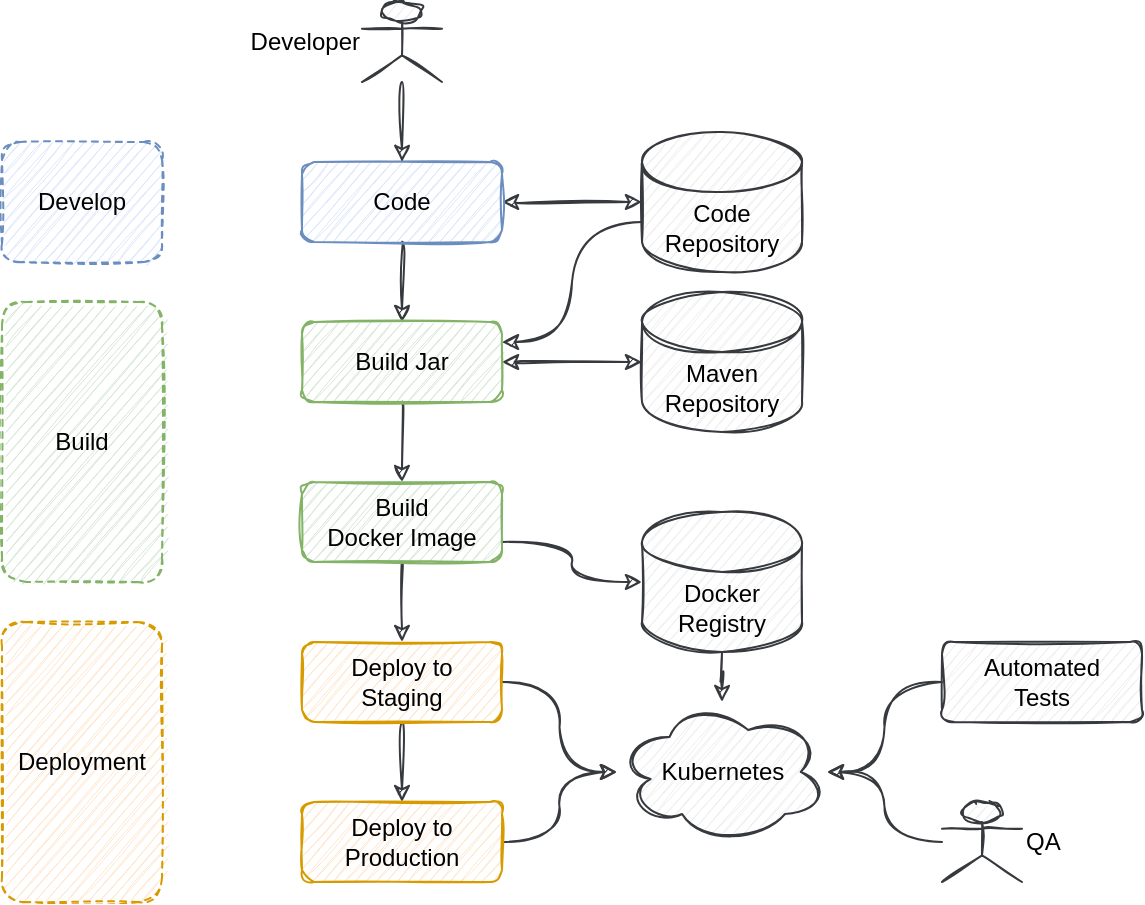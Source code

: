<mxfile version="16.5.1" type="device" pages="2"><diagram id="Qsx5HdHZqWXMl5McyMQA" name="Basic Stages"><mxGraphModel dx="868" dy="561" grid="1" gridSize="10" guides="1" tooltips="1" connect="1" arrows="1" fold="1" page="1" pageScale="1" pageWidth="1169" pageHeight="827" math="0" shadow="0"><root><mxCell id="0"/><mxCell id="1" parent="0"/><mxCell id="dlfMGnX0aPC4YQpiv-jl-47" style="edgeStyle=orthogonalEdgeStyle;curved=1;sketch=1;orthogonalLoop=1;jettySize=auto;html=1;exitX=0;exitY=0;exitDx=0;exitDy=45;exitPerimeter=0;entryX=1;entryY=0.25;entryDx=0;entryDy=0;startArrow=none;startFill=0;endArrow=classic;endFill=1;fillColor=#eeeeee;strokeColor=#36393d;" edge="1" parent="1" source="yF5XDMQvHoMllzkdj7vT-1" target="yF5XDMQvHoMllzkdj7vT-5"><mxGeometry relative="1" as="geometry"/></mxCell><mxCell id="yF5XDMQvHoMllzkdj7vT-1" value="Code&lt;br&gt;Repository" style="shape=cylinder3;whiteSpace=wrap;html=1;boundedLbl=1;backgroundOutline=1;size=15;sketch=1;fillColor=#eeeeee;strokeColor=#36393d;" parent="1" vertex="1"><mxGeometry x="600" y="145" width="80" height="70" as="geometry"/></mxCell><mxCell id="yF5XDMQvHoMllzkdj7vT-2" value="Maven&lt;br&gt;Repository" style="shape=cylinder3;whiteSpace=wrap;html=1;boundedLbl=1;backgroundOutline=1;size=15;sketch=1;fillColor=#eeeeee;strokeColor=#36393d;" parent="1" vertex="1"><mxGeometry x="600" y="225" width="80" height="70" as="geometry"/></mxCell><mxCell id="dlfMGnX0aPC4YQpiv-jl-41" style="edgeStyle=orthogonalEdgeStyle;curved=1;sketch=1;orthogonalLoop=1;jettySize=auto;html=1;startArrow=none;startFill=0;endArrow=classic;endFill=1;fillColor=#eeeeee;strokeColor=#36393d;" edge="1" parent="1" source="yF5XDMQvHoMllzkdj7vT-3" target="yF5XDMQvHoMllzkdj7vT-8"><mxGeometry relative="1" as="geometry"/></mxCell><mxCell id="yF5XDMQvHoMllzkdj7vT-3" value="Docker&lt;br&gt;Registry" style="shape=cylinder3;whiteSpace=wrap;html=1;boundedLbl=1;backgroundOutline=1;size=15;sketch=1;fillColor=#eeeeee;strokeColor=#36393d;" parent="1" vertex="1"><mxGeometry x="600" y="335" width="80" height="70" as="geometry"/></mxCell><mxCell id="dlfMGnX0aPC4YQpiv-jl-48" style="edgeStyle=orthogonalEdgeStyle;curved=1;sketch=1;orthogonalLoop=1;jettySize=auto;html=1;exitX=1;exitY=0.5;exitDx=0;exitDy=0;entryX=0;entryY=0.5;entryDx=0;entryDy=0;entryPerimeter=0;startArrow=classic;startFill=1;endArrow=classic;endFill=1;fillColor=#eeeeee;strokeColor=#36393d;" edge="1" parent="1" source="yF5XDMQvHoMllzkdj7vT-4" target="yF5XDMQvHoMllzkdj7vT-1"><mxGeometry relative="1" as="geometry"/></mxCell><mxCell id="gLwR8OvMkV5YpBCZarYX-2" style="edgeStyle=orthogonalEdgeStyle;curved=1;sketch=1;orthogonalLoop=1;jettySize=auto;html=1;entryX=0.5;entryY=0;entryDx=0;entryDy=0;startArrow=none;startFill=0;endArrow=classic;endFill=1;fillColor=#eeeeee;strokeColor=#36393d;" edge="1" parent="1" source="yF5XDMQvHoMllzkdj7vT-4" target="yF5XDMQvHoMllzkdj7vT-5"><mxGeometry relative="1" as="geometry"/></mxCell><mxCell id="yF5XDMQvHoMllzkdj7vT-4" value="Code" style="rounded=1;whiteSpace=wrap;html=1;sketch=1;fillColor=#dae8fc;strokeColor=#6c8ebf;" parent="1" vertex="1"><mxGeometry x="430" y="160" width="100" height="40" as="geometry"/></mxCell><mxCell id="dlfMGnX0aPC4YQpiv-jl-49" style="edgeStyle=orthogonalEdgeStyle;curved=1;sketch=1;orthogonalLoop=1;jettySize=auto;html=1;exitX=1;exitY=0.5;exitDx=0;exitDy=0;entryX=0;entryY=0.5;entryDx=0;entryDy=0;entryPerimeter=0;startArrow=classic;startFill=1;endArrow=classic;endFill=1;fillColor=#eeeeee;strokeColor=#36393d;" edge="1" parent="1" source="yF5XDMQvHoMllzkdj7vT-5" target="yF5XDMQvHoMllzkdj7vT-2"><mxGeometry relative="1" as="geometry"/></mxCell><mxCell id="gLwR8OvMkV5YpBCZarYX-3" style="edgeStyle=orthogonalEdgeStyle;curved=1;sketch=1;orthogonalLoop=1;jettySize=auto;html=1;entryX=0.5;entryY=0;entryDx=0;entryDy=0;startArrow=none;startFill=0;endArrow=classic;endFill=1;fillColor=#eeeeee;strokeColor=#36393d;" edge="1" parent="1" source="yF5XDMQvHoMllzkdj7vT-5" target="yF5XDMQvHoMllzkdj7vT-6"><mxGeometry relative="1" as="geometry"/></mxCell><mxCell id="yF5XDMQvHoMllzkdj7vT-5" value="Build Jar" style="rounded=1;whiteSpace=wrap;html=1;sketch=1;fillColor=#d5e8d4;strokeColor=#82b366;" parent="1" vertex="1"><mxGeometry x="430" y="240" width="100" height="40" as="geometry"/></mxCell><mxCell id="dlfMGnX0aPC4YQpiv-jl-42" style="edgeStyle=orthogonalEdgeStyle;curved=1;sketch=1;orthogonalLoop=1;jettySize=auto;html=1;exitX=1;exitY=0.75;exitDx=0;exitDy=0;startArrow=none;startFill=0;endArrow=classic;endFill=1;fillColor=#eeeeee;strokeColor=#36393d;" edge="1" parent="1" source="yF5XDMQvHoMllzkdj7vT-6" target="yF5XDMQvHoMllzkdj7vT-3"><mxGeometry relative="1" as="geometry"/></mxCell><mxCell id="gLwR8OvMkV5YpBCZarYX-4" style="edgeStyle=orthogonalEdgeStyle;curved=1;sketch=1;orthogonalLoop=1;jettySize=auto;html=1;entryX=0.5;entryY=0;entryDx=0;entryDy=0;startArrow=none;startFill=0;endArrow=classic;endFill=1;fillColor=#eeeeee;strokeColor=#36393d;" edge="1" parent="1" source="yF5XDMQvHoMllzkdj7vT-6" target="yF5XDMQvHoMllzkdj7vT-7"><mxGeometry relative="1" as="geometry"/></mxCell><mxCell id="yF5XDMQvHoMllzkdj7vT-6" value="Build&lt;br&gt;Docker Image" style="rounded=1;whiteSpace=wrap;html=1;sketch=1;fillColor=#d5e8d4;strokeColor=#82b366;" parent="1" vertex="1"><mxGeometry x="430" y="320" width="100" height="40" as="geometry"/></mxCell><mxCell id="dlfMGnX0aPC4YQpiv-jl-59" style="edgeStyle=orthogonalEdgeStyle;curved=1;sketch=1;orthogonalLoop=1;jettySize=auto;html=1;startArrow=none;startFill=0;endArrow=classic;endFill=1;fillColor=#eeeeee;strokeColor=#36393d;" edge="1" parent="1" source="yF5XDMQvHoMllzkdj7vT-7" target="yF5XDMQvHoMllzkdj7vT-8"><mxGeometry relative="1" as="geometry"/></mxCell><mxCell id="gLwR8OvMkV5YpBCZarYX-5" style="edgeStyle=orthogonalEdgeStyle;curved=1;sketch=1;orthogonalLoop=1;jettySize=auto;html=1;startArrow=none;startFill=0;endArrow=classic;endFill=1;fillColor=#eeeeee;strokeColor=#36393d;" edge="1" parent="1" source="yF5XDMQvHoMllzkdj7vT-7" target="dlfMGnX0aPC4YQpiv-jl-1"><mxGeometry relative="1" as="geometry"/></mxCell><mxCell id="yF5XDMQvHoMllzkdj7vT-7" value="Deploy to &lt;br&gt;Staging" style="rounded=1;whiteSpace=wrap;html=1;sketch=1;fillColor=#ffe6cc;strokeColor=#d79b00;" parent="1" vertex="1"><mxGeometry x="430" y="400" width="100" height="40" as="geometry"/></mxCell><mxCell id="yF5XDMQvHoMllzkdj7vT-8" value="Kubernetes" style="ellipse;shape=cloud;whiteSpace=wrap;html=1;rounded=1;sketch=1;fillColor=#eeeeee;strokeColor=#36393d;" parent="1" vertex="1"><mxGeometry x="587.5" y="430" width="105" height="70" as="geometry"/></mxCell><mxCell id="b5oAZTJpLfSjtSJvQgpj-1" style="edgeStyle=orthogonalEdgeStyle;curved=1;sketch=1;orthogonalLoop=1;jettySize=auto;html=1;startArrow=none;startFill=0;endArrow=classic;endFill=1;fillColor=#eeeeee;strokeColor=#36393d;" edge="1" parent="1" source="yF5XDMQvHoMllzkdj7vT-10" target="yF5XDMQvHoMllzkdj7vT-4"><mxGeometry relative="1" as="geometry"/></mxCell><mxCell id="yF5XDMQvHoMllzkdj7vT-10" value="Developer" style="shape=umlActor;verticalLabelPosition=middle;verticalAlign=middle;html=1;outlineConnect=0;rounded=1;sketch=1;labelPosition=left;align=right;fillColor=#eeeeee;strokeColor=#36393d;" parent="1" vertex="1"><mxGeometry x="460" y="80" width="40" height="40" as="geometry"/></mxCell><mxCell id="dlfMGnX0aPC4YQpiv-jl-60" style="edgeStyle=orthogonalEdgeStyle;curved=1;sketch=1;orthogonalLoop=1;jettySize=auto;html=1;startArrow=none;startFill=0;endArrow=classic;endFill=1;fillColor=#eeeeee;strokeColor=#36393d;" edge="1" parent="1" source="dlfMGnX0aPC4YQpiv-jl-1" target="yF5XDMQvHoMllzkdj7vT-8"><mxGeometry relative="1" as="geometry"/></mxCell><mxCell id="dlfMGnX0aPC4YQpiv-jl-1" value="Deploy to &lt;br&gt;Production" style="rounded=1;whiteSpace=wrap;html=1;sketch=1;fillColor=#ffe6cc;strokeColor=#d79b00;" vertex="1" parent="1"><mxGeometry x="430" y="480" width="100" height="40" as="geometry"/></mxCell><mxCell id="dlfMGnX0aPC4YQpiv-jl-30" value="Deployment" style="rounded=1;whiteSpace=wrap;html=1;sketch=1;dashed=1;fillColor=#ffe6cc;strokeColor=#d79b00;" vertex="1" parent="1"><mxGeometry x="280" y="390" width="80" height="140" as="geometry"/></mxCell><mxCell id="dlfMGnX0aPC4YQpiv-jl-31" value="Build" style="rounded=1;whiteSpace=wrap;html=1;sketch=1;dashed=1;fillColor=#d5e8d4;strokeColor=#82b366;" vertex="1" parent="1"><mxGeometry x="280" y="230" width="80" height="140" as="geometry"/></mxCell><mxCell id="dlfMGnX0aPC4YQpiv-jl-32" value="Develop" style="rounded=1;whiteSpace=wrap;html=1;sketch=1;dashed=1;fillColor=#dae8fc;strokeColor=#6c8ebf;" vertex="1" parent="1"><mxGeometry x="280" y="150" width="80" height="60" as="geometry"/></mxCell><mxCell id="gLwR8OvMkV5YpBCZarYX-6" style="edgeStyle=orthogonalEdgeStyle;curved=1;sketch=1;orthogonalLoop=1;jettySize=auto;html=1;startArrow=none;startFill=0;endArrow=classic;endFill=1;fillColor=#eeeeee;strokeColor=#36393d;" edge="1" parent="1" source="dlfMGnX0aPC4YQpiv-jl-33" target="yF5XDMQvHoMllzkdj7vT-8"><mxGeometry relative="1" as="geometry"/></mxCell><mxCell id="dlfMGnX0aPC4YQpiv-jl-33" value="QA" style="shape=umlActor;verticalLabelPosition=middle;verticalAlign=middle;html=1;outlineConnect=0;rounded=1;sketch=1;labelPosition=right;align=left;labelBackgroundColor=default;fillColor=#eeeeee;strokeColor=#36393d;" vertex="1" parent="1"><mxGeometry x="750" y="480" width="40" height="40" as="geometry"/></mxCell><mxCell id="dlfMGnX0aPC4YQpiv-jl-38" style="edgeStyle=orthogonalEdgeStyle;curved=1;sketch=1;orthogonalLoop=1;jettySize=auto;html=1;startArrow=none;startFill=0;endArrow=classic;endFill=1;fillColor=#eeeeee;strokeColor=#36393d;" edge="1" parent="1" source="dlfMGnX0aPC4YQpiv-jl-34" target="yF5XDMQvHoMllzkdj7vT-8"><mxGeometry relative="1" as="geometry"/></mxCell><mxCell id="dlfMGnX0aPC4YQpiv-jl-34" value="Automated&lt;br&gt;Tests" style="rounded=1;whiteSpace=wrap;html=1;sketch=1;fillColor=#eeeeee;strokeColor=#36393d;" vertex="1" parent="1"><mxGeometry x="750" y="400" width="100" height="40" as="geometry"/></mxCell></root></mxGraphModel></diagram><diagram name="Copy of Basic Stages" id="RiSxZH1zj6vMVNtN7VG2"><mxGraphModel dx="868" dy="561" grid="1" gridSize="10" guides="1" tooltips="1" connect="1" arrows="1" fold="1" page="1" pageScale="1" pageWidth="1169" pageHeight="827" math="0" shadow="0"><root><mxCell id="43aPHTgQUZBAGVC4BrnT-0"/><mxCell id="43aPHTgQUZBAGVC4BrnT-1" parent="43aPHTgQUZBAGVC4BrnT-0"/><mxCell id="uTzJAzfX3hQAIAaLiq-e-6" style="edgeStyle=orthogonalEdgeStyle;rounded=1;sketch=1;orthogonalLoop=1;jettySize=auto;html=1;entryX=0.5;entryY=0;entryDx=0;entryDy=0;startArrow=none;startFill=0;endArrow=classic;endFill=1;fillColor=#DBDBDB;" edge="1" parent="43aPHTgQUZBAGVC4BrnT-1" source="43aPHTgQUZBAGVC4BrnT-31" target="S8p32I2-yZB0V8yMJuPY-0"><mxGeometry relative="1" as="geometry"/></mxCell><mxCell id="eebCfYiwfGlRP085dI2S-10" style="edgeStyle=orthogonalEdgeStyle;rounded=1;sketch=1;orthogonalLoop=1;jettySize=auto;html=1;entryX=0;entryY=0;entryDx=0;entryDy=15.5;entryPerimeter=0;startArrow=none;startFill=0;endArrow=classic;endFill=1;fillColor=#DBDBDB;" edge="1" parent="43aPHTgQUZBAGVC4BrnT-1" source="43aPHTgQUZBAGVC4BrnT-31" target="HHAE5_5s_iFNebZOO8Nv-4"><mxGeometry relative="1" as="geometry"/></mxCell><mxCell id="43aPHTgQUZBAGVC4BrnT-31" value="Push&lt;br&gt;Code" style="rounded=1;whiteSpace=wrap;html=1;labelBackgroundColor=default;sketch=1;fillStyle=solid;fillColor=default;gradientColor=none;opacity=20;" vertex="1" parent="43aPHTgQUZBAGVC4BrnT-1"><mxGeometry x="230" y="150" width="100" height="50" as="geometry"/></mxCell><mxCell id="uTzJAzfX3hQAIAaLiq-e-4" style="edgeStyle=orthogonalEdgeStyle;rounded=1;sketch=1;orthogonalLoop=1;jettySize=auto;html=1;startArrow=none;startFill=0;endArrow=classic;endFill=1;fillColor=#DBDBDB;" edge="1" parent="43aPHTgQUZBAGVC4BrnT-1" source="43aPHTgQUZBAGVC4BrnT-32" target="43aPHTgQUZBAGVC4BrnT-33"><mxGeometry relative="1" as="geometry"/></mxCell><mxCell id="eebCfYiwfGlRP085dI2S-8" style="edgeStyle=orthogonalEdgeStyle;rounded=1;sketch=1;orthogonalLoop=1;jettySize=auto;html=1;startArrow=classic;startFill=1;endArrow=classic;endFill=1;fillColor=#DBDBDB;" edge="1" parent="43aPHTgQUZBAGVC4BrnT-1" source="43aPHTgQUZBAGVC4BrnT-32" target="HHAE5_5s_iFNebZOO8Nv-1"><mxGeometry relative="1" as="geometry"/></mxCell><mxCell id="43aPHTgQUZBAGVC4BrnT-32" value="Build&lt;br&gt;Jar" style="rounded=1;whiteSpace=wrap;html=1;labelBackgroundColor=default;sketch=1;fillStyle=solid;fillColor=default;gradientColor=none;opacity=20;" vertex="1" parent="43aPHTgQUZBAGVC4BrnT-1"><mxGeometry x="230" y="310" width="100" height="50" as="geometry"/></mxCell><mxCell id="uTzJAzfX3hQAIAaLiq-e-5" style="edgeStyle=orthogonalEdgeStyle;rounded=1;sketch=1;orthogonalLoop=1;jettySize=auto;html=1;exitX=0.5;exitY=1;exitDx=0;exitDy=0;startArrow=none;startFill=0;endArrow=classic;endFill=1;fillColor=#DBDBDB;" edge="1" parent="43aPHTgQUZBAGVC4BrnT-1" source="43aPHTgQUZBAGVC4BrnT-33" target="PIQd0jRsK6mV0MruqTHn-0"><mxGeometry relative="1" as="geometry"/></mxCell><mxCell id="eebCfYiwfGlRP085dI2S-7" style="edgeStyle=orthogonalEdgeStyle;rounded=1;sketch=1;orthogonalLoop=1;jettySize=auto;html=1;startArrow=none;startFill=0;endArrow=classic;endFill=1;fillColor=#DBDBDB;" edge="1" parent="43aPHTgQUZBAGVC4BrnT-1" source="43aPHTgQUZBAGVC4BrnT-33" target="HHAE5_5s_iFNebZOO8Nv-5"><mxGeometry relative="1" as="geometry"/></mxCell><mxCell id="43aPHTgQUZBAGVC4BrnT-33" value="Build &lt;br&gt;Docker Image" style="rounded=1;whiteSpace=wrap;html=1;labelBackgroundColor=default;sketch=1;fillStyle=solid;fillColor=default;gradientColor=none;opacity=20;" vertex="1" parent="43aPHTgQUZBAGVC4BrnT-1"><mxGeometry x="230" y="390" width="100" height="50" as="geometry"/></mxCell><mxCell id="uTzJAzfX3hQAIAaLiq-e-7" style="edgeStyle=orthogonalEdgeStyle;rounded=1;sketch=1;orthogonalLoop=1;jettySize=auto;html=1;entryX=0.5;entryY=0;entryDx=0;entryDy=0;startArrow=none;startFill=0;endArrow=classic;endFill=1;fillColor=#DBDBDB;" edge="1" parent="43aPHTgQUZBAGVC4BrnT-1" source="PIQd0jRsK6mV0MruqTHn-0" target="uTzJAzfX3hQAIAaLiq-e-0"><mxGeometry relative="1" as="geometry"/></mxCell><mxCell id="eebCfYiwfGlRP085dI2S-6" style="edgeStyle=orthogonalEdgeStyle;rounded=1;sketch=1;orthogonalLoop=1;jettySize=auto;html=1;exitX=0;exitY=0.5;exitDx=0;exitDy=0;entryX=0;entryY=0.5;entryDx=0;entryDy=0;startArrow=none;startFill=0;endArrow=classic;endFill=1;fillColor=#DBDBDB;" edge="1" parent="43aPHTgQUZBAGVC4BrnT-1" source="PIQd0jRsK6mV0MruqTHn-0" target="S8p32I2-yZB0V8yMJuPY-0"><mxGeometry relative="1" as="geometry"><Array as="points"><mxPoint x="190" y="495"/><mxPoint x="190" y="255"/></Array></mxGeometry></mxCell><mxCell id="eebCfYiwfGlRP085dI2S-13" style="edgeStyle=orthogonalEdgeStyle;rounded=1;sketch=1;orthogonalLoop=1;jettySize=auto;html=1;startArrow=none;startFill=0;endArrow=classic;endFill=1;fillColor=#DBDBDB;" edge="1" parent="43aPHTgQUZBAGVC4BrnT-1" source="PIQd0jRsK6mV0MruqTHn-0" target="HHAE5_5s_iFNebZOO8Nv-3"><mxGeometry relative="1" as="geometry"/></mxCell><mxCell id="PIQd0jRsK6mV0MruqTHn-0" value="Deploy to &lt;br&gt;Staging" style="rounded=1;whiteSpace=wrap;html=1;labelBackgroundColor=default;sketch=1;fillStyle=solid;fillColor=default;gradientColor=none;opacity=20;" vertex="1" parent="43aPHTgQUZBAGVC4BrnT-1"><mxGeometry x="230" y="470" width="100" height="50" as="geometry"/></mxCell><mxCell id="uTzJAzfX3hQAIAaLiq-e-3" style="edgeStyle=orthogonalEdgeStyle;rounded=1;sketch=1;orthogonalLoop=1;jettySize=auto;html=1;startArrow=none;startFill=0;endArrow=classic;endFill=1;fillColor=#DBDBDB;" edge="1" parent="43aPHTgQUZBAGVC4BrnT-1" source="S8p32I2-yZB0V8yMJuPY-0" target="43aPHTgQUZBAGVC4BrnT-32"><mxGeometry relative="1" as="geometry"/></mxCell><mxCell id="eebCfYiwfGlRP085dI2S-9" style="edgeStyle=orthogonalEdgeStyle;rounded=1;sketch=1;orthogonalLoop=1;jettySize=auto;html=1;startArrow=none;startFill=0;endArrow=classic;endFill=1;fillColor=#DBDBDB;" edge="1" parent="43aPHTgQUZBAGVC4BrnT-1" source="S8p32I2-yZB0V8yMJuPY-0" target="HHAE5_5s_iFNebZOO8Nv-4"><mxGeometry relative="1" as="geometry"/></mxCell><mxCell id="S8p32I2-yZB0V8yMJuPY-0" value="Merge&lt;br&gt;Code" style="rounded=1;whiteSpace=wrap;html=1;labelBackgroundColor=default;sketch=1;fillStyle=solid;fillColor=default;gradientColor=none;opacity=20;" vertex="1" parent="43aPHTgQUZBAGVC4BrnT-1"><mxGeometry x="230" y="230" width="100" height="50" as="geometry"/></mxCell><mxCell id="eebCfYiwfGlRP085dI2S-14" style="edgeStyle=orthogonalEdgeStyle;rounded=1;sketch=1;orthogonalLoop=1;jettySize=auto;html=1;startArrow=none;startFill=0;endArrow=classic;endFill=1;fillColor=#DBDBDB;" edge="1" parent="43aPHTgQUZBAGVC4BrnT-1" source="uTzJAzfX3hQAIAaLiq-e-0" target="HHAE5_5s_iFNebZOO8Nv-3"><mxGeometry relative="1" as="geometry"/></mxCell><mxCell id="qCYLVnOlJnpCqnWGye88-28" style="edgeStyle=orthogonalEdgeStyle;rounded=1;sketch=1;orthogonalLoop=1;jettySize=auto;html=1;exitX=0.5;exitY=1;exitDx=0;exitDy=0;entryX=0;entryY=0.5;entryDx=0;entryDy=0;fontSize=12;startArrow=none;startFill=0;endArrow=classic;endFill=1;fillColor=#DBDBDB;" edge="1" parent="43aPHTgQUZBAGVC4BrnT-1" source="uTzJAzfX3hQAIAaLiq-e-0" target="qCYLVnOlJnpCqnWGye88-4"><mxGeometry relative="1" as="geometry"/></mxCell><mxCell id="uTzJAzfX3hQAIAaLiq-e-0" value="Deploy to &lt;br&gt;Release" style="rounded=1;whiteSpace=wrap;html=1;labelBackgroundColor=default;sketch=1;fillStyle=solid;fillColor=default;gradientColor=none;opacity=20;" vertex="1" parent="43aPHTgQUZBAGVC4BrnT-1"><mxGeometry x="230" y="550" width="100" height="50" as="geometry"/></mxCell><mxCell id="HHAE5_5s_iFNebZOO8Nv-1" value="Maven&lt;br&gt;Repository" style="shape=cylinder3;whiteSpace=wrap;html=1;boundedLbl=1;backgroundOutline=1;size=6;sketch=1;fillColor=#eeeeee;strokeColor=#36393d;" vertex="1" parent="43aPHTgQUZBAGVC4BrnT-1"><mxGeometry x="400" y="310" width="80" height="50" as="geometry"/></mxCell><mxCell id="HHAE5_5s_iFNebZOO8Nv-3" value="Kubernetes" style="ellipse;shape=cloud;whiteSpace=wrap;html=1;rounded=1;sketch=1;fillColor=#eeeeee;strokeColor=#36393d;" vertex="1" parent="43aPHTgQUZBAGVC4BrnT-1"><mxGeometry x="390" y="500" width="100" height="70" as="geometry"/></mxCell><mxCell id="eebCfYiwfGlRP085dI2S-11" style="edgeStyle=orthogonalEdgeStyle;rounded=1;sketch=1;orthogonalLoop=1;jettySize=auto;html=1;exitX=0;exitY=0;exitDx=0;exitDy=34.5;exitPerimeter=0;entryX=1;entryY=0.25;entryDx=0;entryDy=0;startArrow=none;startFill=0;endArrow=classic;endFill=1;fillColor=#DBDBDB;" edge="1" parent="43aPHTgQUZBAGVC4BrnT-1" source="HHAE5_5s_iFNebZOO8Nv-4" target="43aPHTgQUZBAGVC4BrnT-32"><mxGeometry relative="1" as="geometry"/></mxCell><mxCell id="HHAE5_5s_iFNebZOO8Nv-4" value="Code&lt;br&gt;Repository" style="shape=cylinder3;whiteSpace=wrap;html=1;boundedLbl=1;backgroundOutline=1;size=6;sketch=1;fillColor=#eeeeee;strokeColor=#36393d;" vertex="1" parent="43aPHTgQUZBAGVC4BrnT-1"><mxGeometry x="400" y="230" width="80" height="50" as="geometry"/></mxCell><mxCell id="eebCfYiwfGlRP085dI2S-12" style="edgeStyle=orthogonalEdgeStyle;rounded=1;sketch=1;orthogonalLoop=1;jettySize=auto;html=1;startArrow=none;startFill=0;endArrow=classic;endFill=1;fillColor=#DBDBDB;" edge="1" parent="43aPHTgQUZBAGVC4BrnT-1" source="HHAE5_5s_iFNebZOO8Nv-5" target="HHAE5_5s_iFNebZOO8Nv-3"><mxGeometry relative="1" as="geometry"/></mxCell><mxCell id="qCYLVnOlJnpCqnWGye88-35" style="edgeStyle=orthogonalEdgeStyle;rounded=1;sketch=1;orthogonalLoop=1;jettySize=auto;html=1;fontSize=12;startArrow=none;startFill=0;endArrow=classic;endFill=1;fillColor=#DBDBDB;" edge="1" parent="43aPHTgQUZBAGVC4BrnT-1" source="HHAE5_5s_iFNebZOO8Nv-5" target="qCYLVnOlJnpCqnWGye88-6"><mxGeometry relative="1" as="geometry"/></mxCell><mxCell id="HHAE5_5s_iFNebZOO8Nv-5" value="Image&lt;br&gt;Registry" style="shape=cylinder3;whiteSpace=wrap;html=1;boundedLbl=1;backgroundOutline=1;size=6;sketch=1;fillColor=#eeeeee;strokeColor=#36393d;" vertex="1" parent="43aPHTgQUZBAGVC4BrnT-1"><mxGeometry x="400" y="390" width="80" height="50" as="geometry"/></mxCell><mxCell id="eebCfYiwfGlRP085dI2S-4" style="edgeStyle=orthogonalEdgeStyle;rounded=1;sketch=1;orthogonalLoop=1;jettySize=auto;html=1;startArrow=none;startFill=0;endArrow=classic;endFill=1;fillColor=#DBDBDB;" edge="1" parent="43aPHTgQUZBAGVC4BrnT-1" source="cFgtRoJ4tSnYT0AudtVZ-0" target="43aPHTgQUZBAGVC4BrnT-31"><mxGeometry relative="1" as="geometry"/></mxCell><mxCell id="cFgtRoJ4tSnYT0AudtVZ-0" value="Developer" style="shape=umlActor;verticalLabelPosition=middle;verticalAlign=middle;html=1;outlineConnect=0;rounded=0;labelBackgroundColor=default;sketch=1;fillStyle=solid;fillColor=default;gradientColor=none;opacity=20;labelPosition=left;align=right;" vertex="1" parent="43aPHTgQUZBAGVC4BrnT-1"><mxGeometry x="260" y="80" width="40" height="40" as="geometry"/></mxCell><mxCell id="qCYLVnOlJnpCqnWGye88-23" style="edgeStyle=orthogonalEdgeStyle;rounded=1;sketch=1;orthogonalLoop=1;jettySize=auto;html=1;fontSize=12;startArrow=none;startFill=0;endArrow=classic;endFill=1;fillColor=#DBDBDB;" edge="1" parent="43aPHTgQUZBAGVC4BrnT-1" source="dy5tKeAeA77C74zNAbbC-0" target="HHAE5_5s_iFNebZOO8Nv-3"><mxGeometry relative="1" as="geometry"/></mxCell><mxCell id="dy5tKeAeA77C74zNAbbC-0" value="QA" style="shape=umlActor;verticalLabelPosition=bottom;verticalAlign=top;html=1;outlineConnect=0;rounded=0;labelBackgroundColor=default;sketch=1;fillStyle=solid;fillColor=default;gradientColor=none;opacity=20;labelPosition=center;align=center;" vertex="1" parent="43aPHTgQUZBAGVC4BrnT-1"><mxGeometry x="520" y="515" width="40" height="40" as="geometry"/></mxCell><mxCell id="qCYLVnOlJnpCqnWGye88-29" style="edgeStyle=orthogonalEdgeStyle;rounded=1;sketch=1;orthogonalLoop=1;jettySize=auto;html=1;exitX=1;exitY=0.5;exitDx=0;exitDy=0;entryX=0.5;entryY=1;entryDx=0;entryDy=0;fontSize=12;startArrow=none;startFill=0;endArrow=classic;endFill=1;fillColor=#DBDBDB;" edge="1" parent="43aPHTgQUZBAGVC4BrnT-1" source="qCYLVnOlJnpCqnWGye88-4" target="qCYLVnOlJnpCqnWGye88-8"><mxGeometry relative="1" as="geometry"/></mxCell><mxCell id="qCYLVnOlJnpCqnWGye88-4" value="Synchronize&lt;br&gt;Docker Image" style="rounded=1;whiteSpace=wrap;html=1;labelBackgroundColor=default;sketch=1;fillStyle=solid;fillColor=default;gradientColor=none;opacity=20;" vertex="1" parent="43aPHTgQUZBAGVC4BrnT-1"><mxGeometry x="530" y="630" width="100" height="50" as="geometry"/></mxCell><mxCell id="qCYLVnOlJnpCqnWGye88-30" style="edgeStyle=orthogonalEdgeStyle;rounded=1;sketch=1;orthogonalLoop=1;jettySize=auto;html=1;exitX=0.5;exitY=0;exitDx=0;exitDy=0;exitPerimeter=0;fontSize=12;startArrow=none;startFill=0;endArrow=classic;endFill=1;fillColor=#DBDBDB;" edge="1" parent="43aPHTgQUZBAGVC4BrnT-1" source="qCYLVnOlJnpCqnWGye88-6" target="qCYLVnOlJnpCqnWGye88-7"><mxGeometry relative="1" as="geometry"/></mxCell><mxCell id="qCYLVnOlJnpCqnWGye88-6" value="Image&lt;br&gt;Registry" style="shape=cylinder3;whiteSpace=wrap;html=1;boundedLbl=1;backgroundOutline=1;size=6;sketch=1;fillColor=#eeeeee;strokeColor=#36393d;" vertex="1" parent="43aPHTgQUZBAGVC4BrnT-1"><mxGeometry x="680" y="440" width="80" height="50" as="geometry"/></mxCell><mxCell id="qCYLVnOlJnpCqnWGye88-7" value="Kubernetes" style="ellipse;shape=cloud;whiteSpace=wrap;html=1;rounded=1;sketch=1;fillColor=#eeeeee;strokeColor=#36393d;" vertex="1" parent="43aPHTgQUZBAGVC4BrnT-1"><mxGeometry x="670" y="340" width="100" height="70" as="geometry"/></mxCell><mxCell id="qCYLVnOlJnpCqnWGye88-14" style="edgeStyle=orthogonalEdgeStyle;rounded=1;sketch=1;orthogonalLoop=1;jettySize=auto;html=1;startArrow=none;startFill=0;endArrow=classic;endFill=1;fillColor=#DBDBDB;" edge="1" parent="43aPHTgQUZBAGVC4BrnT-1" source="qCYLVnOlJnpCqnWGye88-8" target="qCYLVnOlJnpCqnWGye88-7"><mxGeometry relative="1" as="geometry"/></mxCell><mxCell id="qCYLVnOlJnpCqnWGye88-8" value="Deploy to &lt;br&gt;Staging" style="rounded=1;whiteSpace=wrap;html=1;labelBackgroundColor=default;sketch=1;fillStyle=solid;fillColor=default;gradientColor=none;opacity=20;" vertex="1" parent="43aPHTgQUZBAGVC4BrnT-1"><mxGeometry x="830" y="390" width="100" height="50" as="geometry"/></mxCell><mxCell id="qCYLVnOlJnpCqnWGye88-13" style="edgeStyle=orthogonalEdgeStyle;rounded=1;sketch=1;orthogonalLoop=1;jettySize=auto;html=1;startArrow=none;startFill=0;endArrow=classic;endFill=1;fillColor=#DBDBDB;" edge="1" parent="43aPHTgQUZBAGVC4BrnT-1" source="qCYLVnOlJnpCqnWGye88-10" target="qCYLVnOlJnpCqnWGye88-7"><mxGeometry relative="1" as="geometry"/></mxCell><mxCell id="qCYLVnOlJnpCqnWGye88-10" value="Deploy to &lt;br&gt;Production" style="rounded=1;whiteSpace=wrap;html=1;labelBackgroundColor=default;sketch=1;fillStyle=solid;fillColor=default;gradientColor=none;opacity=20;" vertex="1" parent="43aPHTgQUZBAGVC4BrnT-1"><mxGeometry x="830" y="310" width="100" height="50" as="geometry"/></mxCell><mxCell id="qCYLVnOlJnpCqnWGye88-17" value="" style="shape=flexArrow;endArrow=classic;html=1;rounded=1;sketch=1;fillColor=#DBDBDB;endWidth=19;endSize=8.67;width=60;" edge="1" parent="43aPHTgQUZBAGVC4BrnT-1"><mxGeometry width="50" height="50" relative="1" as="geometry"><mxPoint x="100" y="150" as="sourcePoint"/><mxPoint x="100" y="280" as="targetPoint"/></mxGeometry></mxCell><mxCell id="qCYLVnOlJnpCqnWGye88-18" value="Develop" style="edgeLabel;html=1;align=center;verticalAlign=middle;resizable=0;points=[];fontSize=12;" vertex="1" connectable="0" parent="qCYLVnOlJnpCqnWGye88-17"><mxGeometry x="0.231" y="16" relative="1" as="geometry"><mxPoint x="-16" y="-30" as="offset"/></mxGeometry></mxCell><mxCell id="qCYLVnOlJnpCqnWGye88-26" style="edgeStyle=orthogonalEdgeStyle;rounded=1;sketch=1;orthogonalLoop=1;jettySize=auto;html=1;fontSize=12;startArrow=none;startFill=0;endArrow=classic;endFill=1;fillColor=#DBDBDB;" edge="1" parent="43aPHTgQUZBAGVC4BrnT-1" source="qCYLVnOlJnpCqnWGye88-25" target="qCYLVnOlJnpCqnWGye88-7"><mxGeometry relative="1" as="geometry"/></mxCell><mxCell id="qCYLVnOlJnpCqnWGye88-25" value="QA" style="shape=umlActor;verticalLabelPosition=bottom;verticalAlign=top;html=1;outlineConnect=0;rounded=0;labelBackgroundColor=default;sketch=1;fillStyle=solid;fillColor=default;gradientColor=none;opacity=20;labelPosition=center;align=center;" vertex="1" parent="43aPHTgQUZBAGVC4BrnT-1"><mxGeometry x="600" y="355" width="40" height="40" as="geometry"/></mxCell></root></mxGraphModel></diagram></mxfile>
